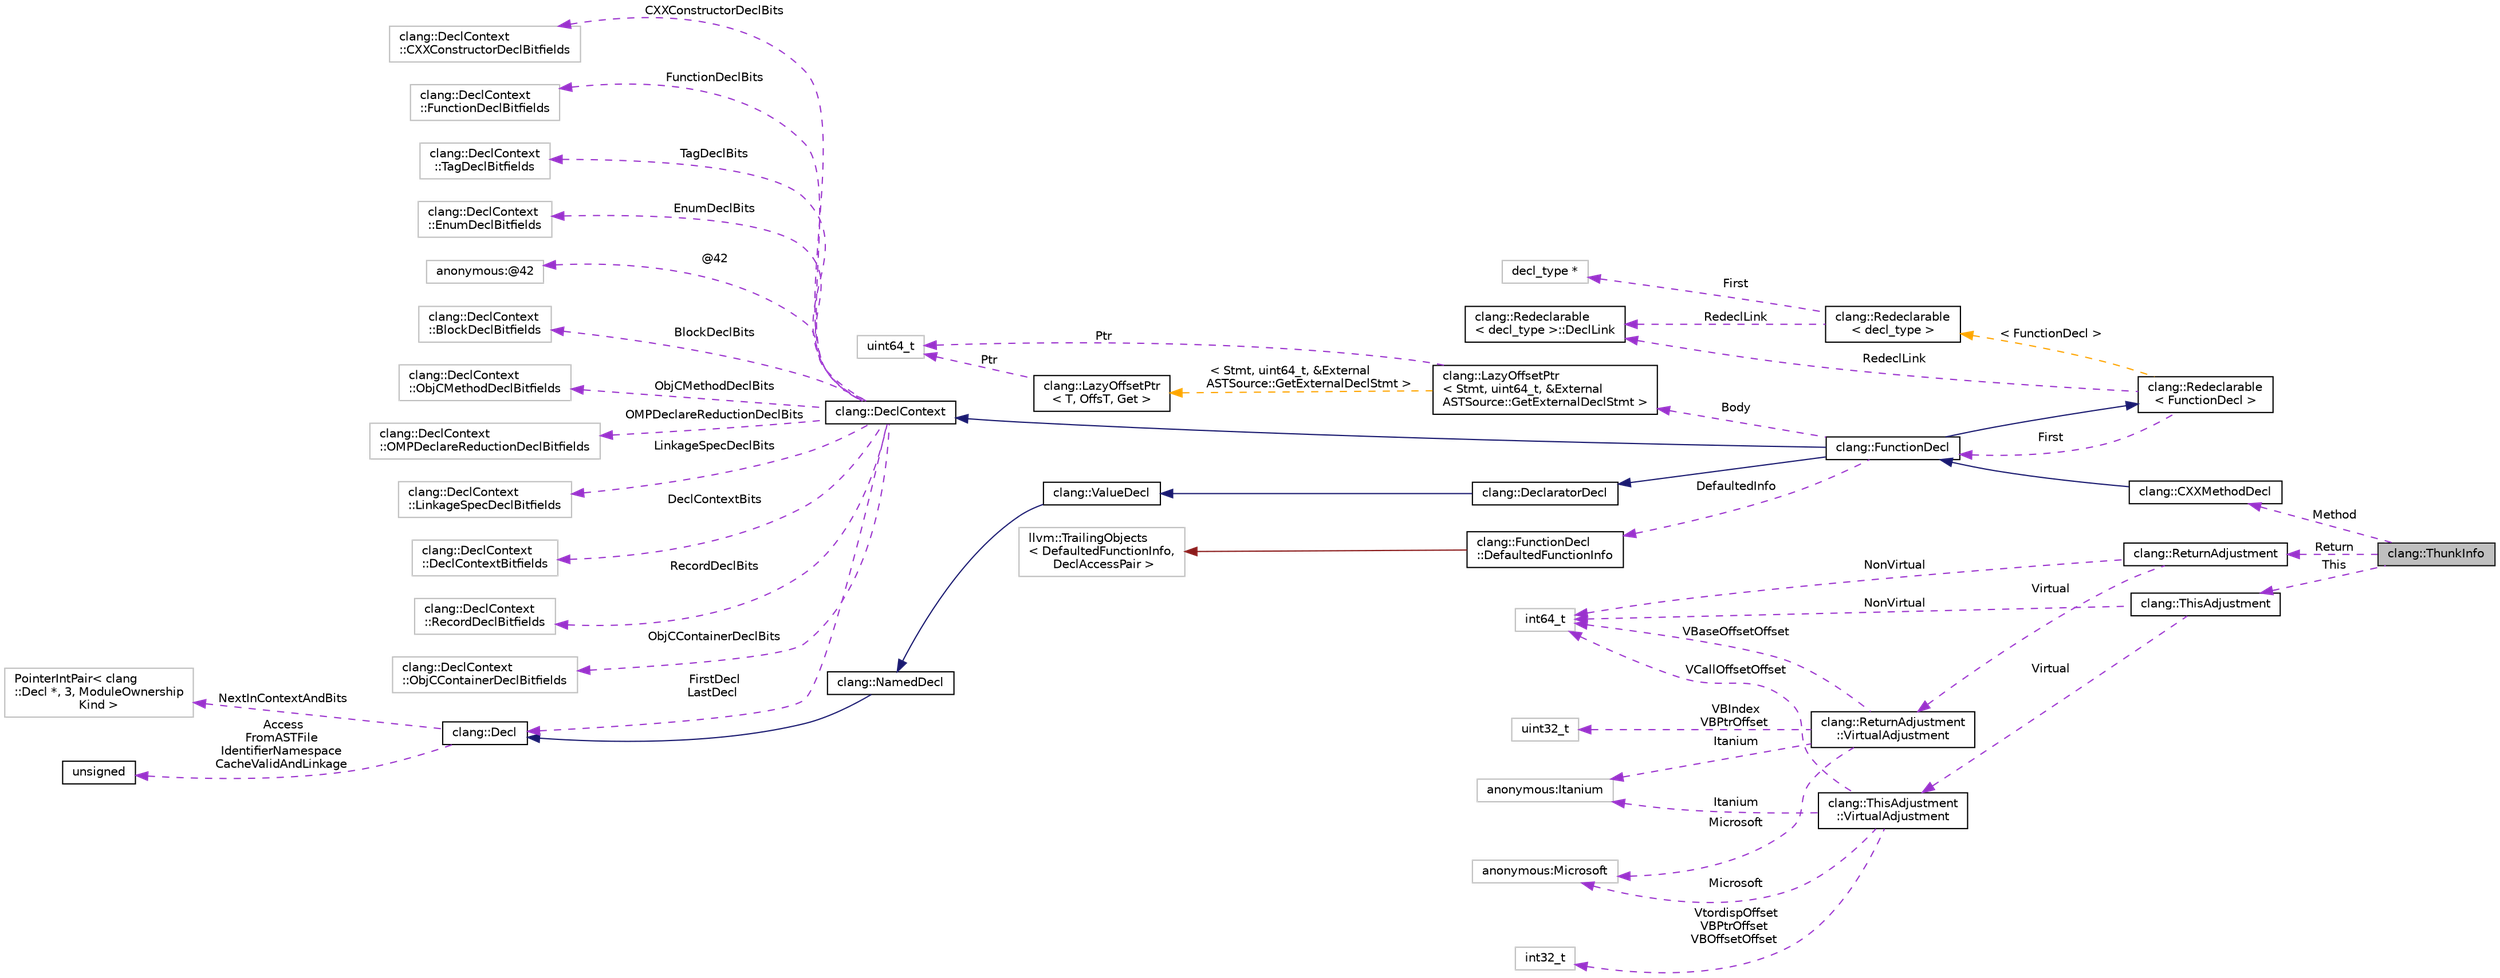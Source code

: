 digraph "clang::ThunkInfo"
{
 // LATEX_PDF_SIZE
  bgcolor="transparent";
  edge [fontname="Helvetica",fontsize="10",labelfontname="Helvetica",labelfontsize="10"];
  node [fontname="Helvetica",fontsize="10",shape=record];
  rankdir="LR";
  Node1 [label="clang::ThunkInfo",height=0.2,width=0.4,color="black", fillcolor="grey75", style="filled", fontcolor="black",tooltip="The this pointer adjustment as well as an optional return adjustment for a thunk."];
  Node2 -> Node1 [dir="back",color="darkorchid3",fontsize="10",style="dashed",label=" Method" ,fontname="Helvetica"];
  Node2 [label="clang::CXXMethodDecl",height=0.2,width=0.4,color="black",URL="$classclang_1_1CXXMethodDecl.html",tooltip="Represents a static or instance method of a struct/union/class."];
  Node3 -> Node2 [dir="back",color="midnightblue",fontsize="10",style="solid",fontname="Helvetica"];
  Node3 [label="clang::FunctionDecl",height=0.2,width=0.4,color="black",URL="$classclang_1_1FunctionDecl.html",tooltip="Represents a function declaration or definition."];
  Node4 -> Node3 [dir="back",color="midnightblue",fontsize="10",style="solid",fontname="Helvetica"];
  Node4 [label="clang::DeclaratorDecl",height=0.2,width=0.4,color="black",URL="$classclang_1_1DeclaratorDecl.html",tooltip="Represents a ValueDecl that came out of a declarator."];
  Node5 -> Node4 [dir="back",color="midnightblue",fontsize="10",style="solid",fontname="Helvetica"];
  Node5 [label="clang::ValueDecl",height=0.2,width=0.4,color="black",URL="$classclang_1_1ValueDecl.html",tooltip="Represent the declaration of a variable (in which case it is an lvalue) a function (in which case it ..."];
  Node6 -> Node5 [dir="back",color="midnightblue",fontsize="10",style="solid",fontname="Helvetica"];
  Node6 [label="clang::NamedDecl",height=0.2,width=0.4,color="black",URL="$classclang_1_1NamedDecl.html",tooltip="This represents a decl that may have a name."];
  Node7 -> Node6 [dir="back",color="midnightblue",fontsize="10",style="solid",fontname="Helvetica"];
  Node7 [label="clang::Decl",height=0.2,width=0.4,color="black",URL="$classclang_1_1Decl.html",tooltip="Decl - This represents one declaration (or definition), e.g."];
  Node8 -> Node7 [dir="back",color="darkorchid3",fontsize="10",style="dashed",label=" NextInContextAndBits" ,fontname="Helvetica"];
  Node8 [label="PointerIntPair\< clang\l::Decl *, 3, ModuleOwnership\lKind \>",height=0.2,width=0.4,color="grey75",tooltip=" "];
  Node9 -> Node7 [dir="back",color="darkorchid3",fontsize="10",style="dashed",label=" Access\nFromASTFile\nIdentifierNamespace\nCacheValidAndLinkage" ,fontname="Helvetica"];
  Node9 [label="unsigned",height=0.2,width=0.4,color="black",URL="$classunsigned.html",tooltip=" "];
  Node10 -> Node3 [dir="back",color="midnightblue",fontsize="10",style="solid",fontname="Helvetica"];
  Node10 [label="clang::DeclContext",height=0.2,width=0.4,color="black",URL="$classclang_1_1DeclContext.html",tooltip="DeclContext - This is used only as base class of specific decl types that can act as declaration cont..."];
  Node11 -> Node10 [dir="back",color="darkorchid3",fontsize="10",style="dashed",label=" TagDeclBits" ,fontname="Helvetica"];
  Node11 [label="clang::DeclContext\l::TagDeclBitfields",height=0.2,width=0.4,color="grey75",tooltip="Stores the bits used by TagDecl."];
  Node12 -> Node10 [dir="back",color="darkorchid3",fontsize="10",style="dashed",label=" EnumDeclBits" ,fontname="Helvetica"];
  Node12 [label="clang::DeclContext\l::EnumDeclBitfields",height=0.2,width=0.4,color="grey75",tooltip="Stores the bits used by EnumDecl."];
  Node13 -> Node10 [dir="back",color="darkorchid3",fontsize="10",style="dashed",label=" @42" ,fontname="Helvetica"];
  Node13 [label="anonymous:@42",height=0.2,width=0.4,color="grey75",tooltip=" "];
  Node14 -> Node10 [dir="back",color="darkorchid3",fontsize="10",style="dashed",label=" BlockDeclBits" ,fontname="Helvetica"];
  Node14 [label="clang::DeclContext\l::BlockDeclBitfields",height=0.2,width=0.4,color="grey75",tooltip="Stores the bits used by BlockDecl."];
  Node15 -> Node10 [dir="back",color="darkorchid3",fontsize="10",style="dashed",label=" ObjCMethodDeclBits" ,fontname="Helvetica"];
  Node15 [label="clang::DeclContext\l::ObjCMethodDeclBitfields",height=0.2,width=0.4,color="grey75",tooltip="Stores the bits used by ObjCMethodDecl."];
  Node16 -> Node10 [dir="back",color="darkorchid3",fontsize="10",style="dashed",label=" OMPDeclareReductionDeclBits" ,fontname="Helvetica"];
  Node16 [label="clang::DeclContext\l::OMPDeclareReductionDeclBitfields",height=0.2,width=0.4,color="grey75",tooltip="Stores the bits used by OMPDeclareReductionDecl."];
  Node17 -> Node10 [dir="back",color="darkorchid3",fontsize="10",style="dashed",label=" LinkageSpecDeclBits" ,fontname="Helvetica"];
  Node17 [label="clang::DeclContext\l::LinkageSpecDeclBitfields",height=0.2,width=0.4,color="grey75",tooltip="Stores the bits used by LinkageSpecDecl."];
  Node18 -> Node10 [dir="back",color="darkorchid3",fontsize="10",style="dashed",label=" RecordDeclBits" ,fontname="Helvetica"];
  Node18 [label="clang::DeclContext\l::RecordDeclBitfields",height=0.2,width=0.4,color="grey75",tooltip="Stores the bits used by RecordDecl."];
  Node19 -> Node10 [dir="back",color="darkorchid3",fontsize="10",style="dashed",label=" ObjCContainerDeclBits" ,fontname="Helvetica"];
  Node19 [label="clang::DeclContext\l::ObjCContainerDeclBitfields",height=0.2,width=0.4,color="grey75",tooltip="Stores the bits used by ObjCContainerDecl."];
  Node20 -> Node10 [dir="back",color="darkorchid3",fontsize="10",style="dashed",label=" CXXConstructorDeclBits" ,fontname="Helvetica"];
  Node20 [label="clang::DeclContext\l::CXXConstructorDeclBitfields",height=0.2,width=0.4,color="grey75",tooltip="Stores the bits used by CXXConstructorDecl."];
  Node21 -> Node10 [dir="back",color="darkorchid3",fontsize="10",style="dashed",label=" FunctionDeclBits" ,fontname="Helvetica"];
  Node21 [label="clang::DeclContext\l::FunctionDeclBitfields",height=0.2,width=0.4,color="grey75",tooltip="Stores the bits used by FunctionDecl."];
  Node22 -> Node10 [dir="back",color="darkorchid3",fontsize="10",style="dashed",label=" DeclContextBits" ,fontname="Helvetica"];
  Node22 [label="clang::DeclContext\l::DeclContextBitfields",height=0.2,width=0.4,color="grey75",tooltip="Stores the bits used by DeclContext."];
  Node7 -> Node10 [dir="back",color="darkorchid3",fontsize="10",style="dashed",label=" FirstDecl\nLastDecl" ,fontname="Helvetica"];
  Node23 -> Node3 [dir="back",color="midnightblue",fontsize="10",style="solid",fontname="Helvetica"];
  Node23 [label="clang::Redeclarable\l\< FunctionDecl \>",height=0.2,width=0.4,color="black",URL="$classclang_1_1Redeclarable.html",tooltip=" "];
  Node24 -> Node23 [dir="back",color="darkorchid3",fontsize="10",style="dashed",label=" RedeclLink" ,fontname="Helvetica"];
  Node24 [label="clang::Redeclarable\l\< decl_type \>::DeclLink",height=0.2,width=0.4,color="black",URL="$classclang_1_1Redeclarable_1_1DeclLink.html",tooltip=" "];
  Node3 -> Node23 [dir="back",color="darkorchid3",fontsize="10",style="dashed",label=" First" ,fontname="Helvetica"];
  Node25 -> Node23 [dir="back",color="orange",fontsize="10",style="dashed",label=" \< FunctionDecl \>" ,fontname="Helvetica"];
  Node25 [label="clang::Redeclarable\l\< decl_type \>",height=0.2,width=0.4,color="black",URL="$classclang_1_1Redeclarable.html",tooltip="Provides common interface for the Decls that can be redeclared."];
  Node24 -> Node25 [dir="back",color="darkorchid3",fontsize="10",style="dashed",label=" RedeclLink" ,fontname="Helvetica"];
  Node26 -> Node25 [dir="back",color="darkorchid3",fontsize="10",style="dashed",label=" First" ,fontname="Helvetica"];
  Node26 [label="decl_type *",height=0.2,width=0.4,color="grey75",tooltip=" "];
  Node27 -> Node3 [dir="back",color="darkorchid3",fontsize="10",style="dashed",label=" DefaultedInfo" ,fontname="Helvetica"];
  Node27 [label="clang::FunctionDecl\l::DefaultedFunctionInfo",height=0.2,width=0.4,color="black",URL="$classclang_1_1FunctionDecl_1_1DefaultedFunctionInfo.html",tooltip="Stashed information about a defaulted function definition whose body has not yet been lazily generate..."];
  Node28 -> Node27 [dir="back",color="firebrick4",fontsize="10",style="solid",fontname="Helvetica"];
  Node28 [label="llvm::TrailingObjects\l\< DefaultedFunctionInfo,\l DeclAccessPair \>",height=0.2,width=0.4,color="grey75",tooltip=" "];
  Node29 -> Node3 [dir="back",color="darkorchid3",fontsize="10",style="dashed",label=" Body" ,fontname="Helvetica"];
  Node29 [label="clang::LazyOffsetPtr\l\< Stmt, uint64_t, &External\lASTSource::GetExternalDeclStmt \>",height=0.2,width=0.4,color="black",URL="$structclang_1_1LazyOffsetPtr.html",tooltip=" "];
  Node30 -> Node29 [dir="back",color="darkorchid3",fontsize="10",style="dashed",label=" Ptr" ,fontname="Helvetica"];
  Node30 [label="uint64_t",height=0.2,width=0.4,color="grey75",tooltip=" "];
  Node31 -> Node29 [dir="back",color="orange",fontsize="10",style="dashed",label=" \< Stmt, uint64_t, &External\lASTSource::GetExternalDeclStmt \>" ,fontname="Helvetica"];
  Node31 [label="clang::LazyOffsetPtr\l\< T, OffsT, Get \>",height=0.2,width=0.4,color="black",URL="$structclang_1_1LazyOffsetPtr.html",tooltip="A lazy pointer to an AST node (of base type T) that resides within an external AST source."];
  Node30 -> Node31 [dir="back",color="darkorchid3",fontsize="10",style="dashed",label=" Ptr" ,fontname="Helvetica"];
  Node32 -> Node1 [dir="back",color="darkorchid3",fontsize="10",style="dashed",label=" Return" ,fontname="Helvetica"];
  Node32 [label="clang::ReturnAdjustment",height=0.2,width=0.4,color="black",URL="$structclang_1_1ReturnAdjustment.html",tooltip="A return adjustment."];
  Node33 -> Node32 [dir="back",color="darkorchid3",fontsize="10",style="dashed",label=" Virtual" ,fontname="Helvetica"];
  Node33 [label="clang::ReturnAdjustment\l::VirtualAdjustment",height=0.2,width=0.4,color="black",URL="$unionclang_1_1ReturnAdjustment_1_1VirtualAdjustment.html",tooltip="Holds the ABI-specific information about the virtual return adjustment, if needed."];
  Node34 -> Node33 [dir="back",color="darkorchid3",fontsize="10",style="dashed",label=" VBaseOffsetOffset" ,fontname="Helvetica"];
  Node34 [label="int64_t",height=0.2,width=0.4,color="grey75",tooltip=" "];
  Node35 -> Node33 [dir="back",color="darkorchid3",fontsize="10",style="dashed",label=" VBIndex\nVBPtrOffset" ,fontname="Helvetica"];
  Node35 [label="uint32_t",height=0.2,width=0.4,color="grey75",tooltip=" "];
  Node36 -> Node33 [dir="back",color="darkorchid3",fontsize="10",style="dashed",label=" Itanium" ,fontname="Helvetica"];
  Node36 [label="anonymous:Itanium",height=0.2,width=0.4,color="grey75",tooltip=" "];
  Node37 -> Node33 [dir="back",color="darkorchid3",fontsize="10",style="dashed",label=" Microsoft" ,fontname="Helvetica"];
  Node37 [label="anonymous:Microsoft",height=0.2,width=0.4,color="grey75",tooltip=" "];
  Node34 -> Node32 [dir="back",color="darkorchid3",fontsize="10",style="dashed",label=" NonVirtual" ,fontname="Helvetica"];
  Node38 -> Node1 [dir="back",color="darkorchid3",fontsize="10",style="dashed",label=" This" ,fontname="Helvetica"];
  Node38 [label="clang::ThisAdjustment",height=0.2,width=0.4,color="black",URL="$structclang_1_1ThisAdjustment.html",tooltip="A this pointer adjustment."];
  Node39 -> Node38 [dir="back",color="darkorchid3",fontsize="10",style="dashed",label=" Virtual" ,fontname="Helvetica"];
  Node39 [label="clang::ThisAdjustment\l::VirtualAdjustment",height=0.2,width=0.4,color="black",URL="$unionclang_1_1ThisAdjustment_1_1VirtualAdjustment.html",tooltip="Holds the ABI-specific information about the virtual this adjustment, if needed."];
  Node36 -> Node39 [dir="back",color="darkorchid3",fontsize="10",style="dashed",label=" Itanium" ,fontname="Helvetica"];
  Node37 -> Node39 [dir="back",color="darkorchid3",fontsize="10",style="dashed",label=" Microsoft" ,fontname="Helvetica"];
  Node34 -> Node39 [dir="back",color="darkorchid3",fontsize="10",style="dashed",label=" VCallOffsetOffset" ,fontname="Helvetica"];
  Node40 -> Node39 [dir="back",color="darkorchid3",fontsize="10",style="dashed",label=" VtordispOffset\nVBPtrOffset\nVBOffsetOffset" ,fontname="Helvetica"];
  Node40 [label="int32_t",height=0.2,width=0.4,color="grey75",tooltip=" "];
  Node34 -> Node38 [dir="back",color="darkorchid3",fontsize="10",style="dashed",label=" NonVirtual" ,fontname="Helvetica"];
}
